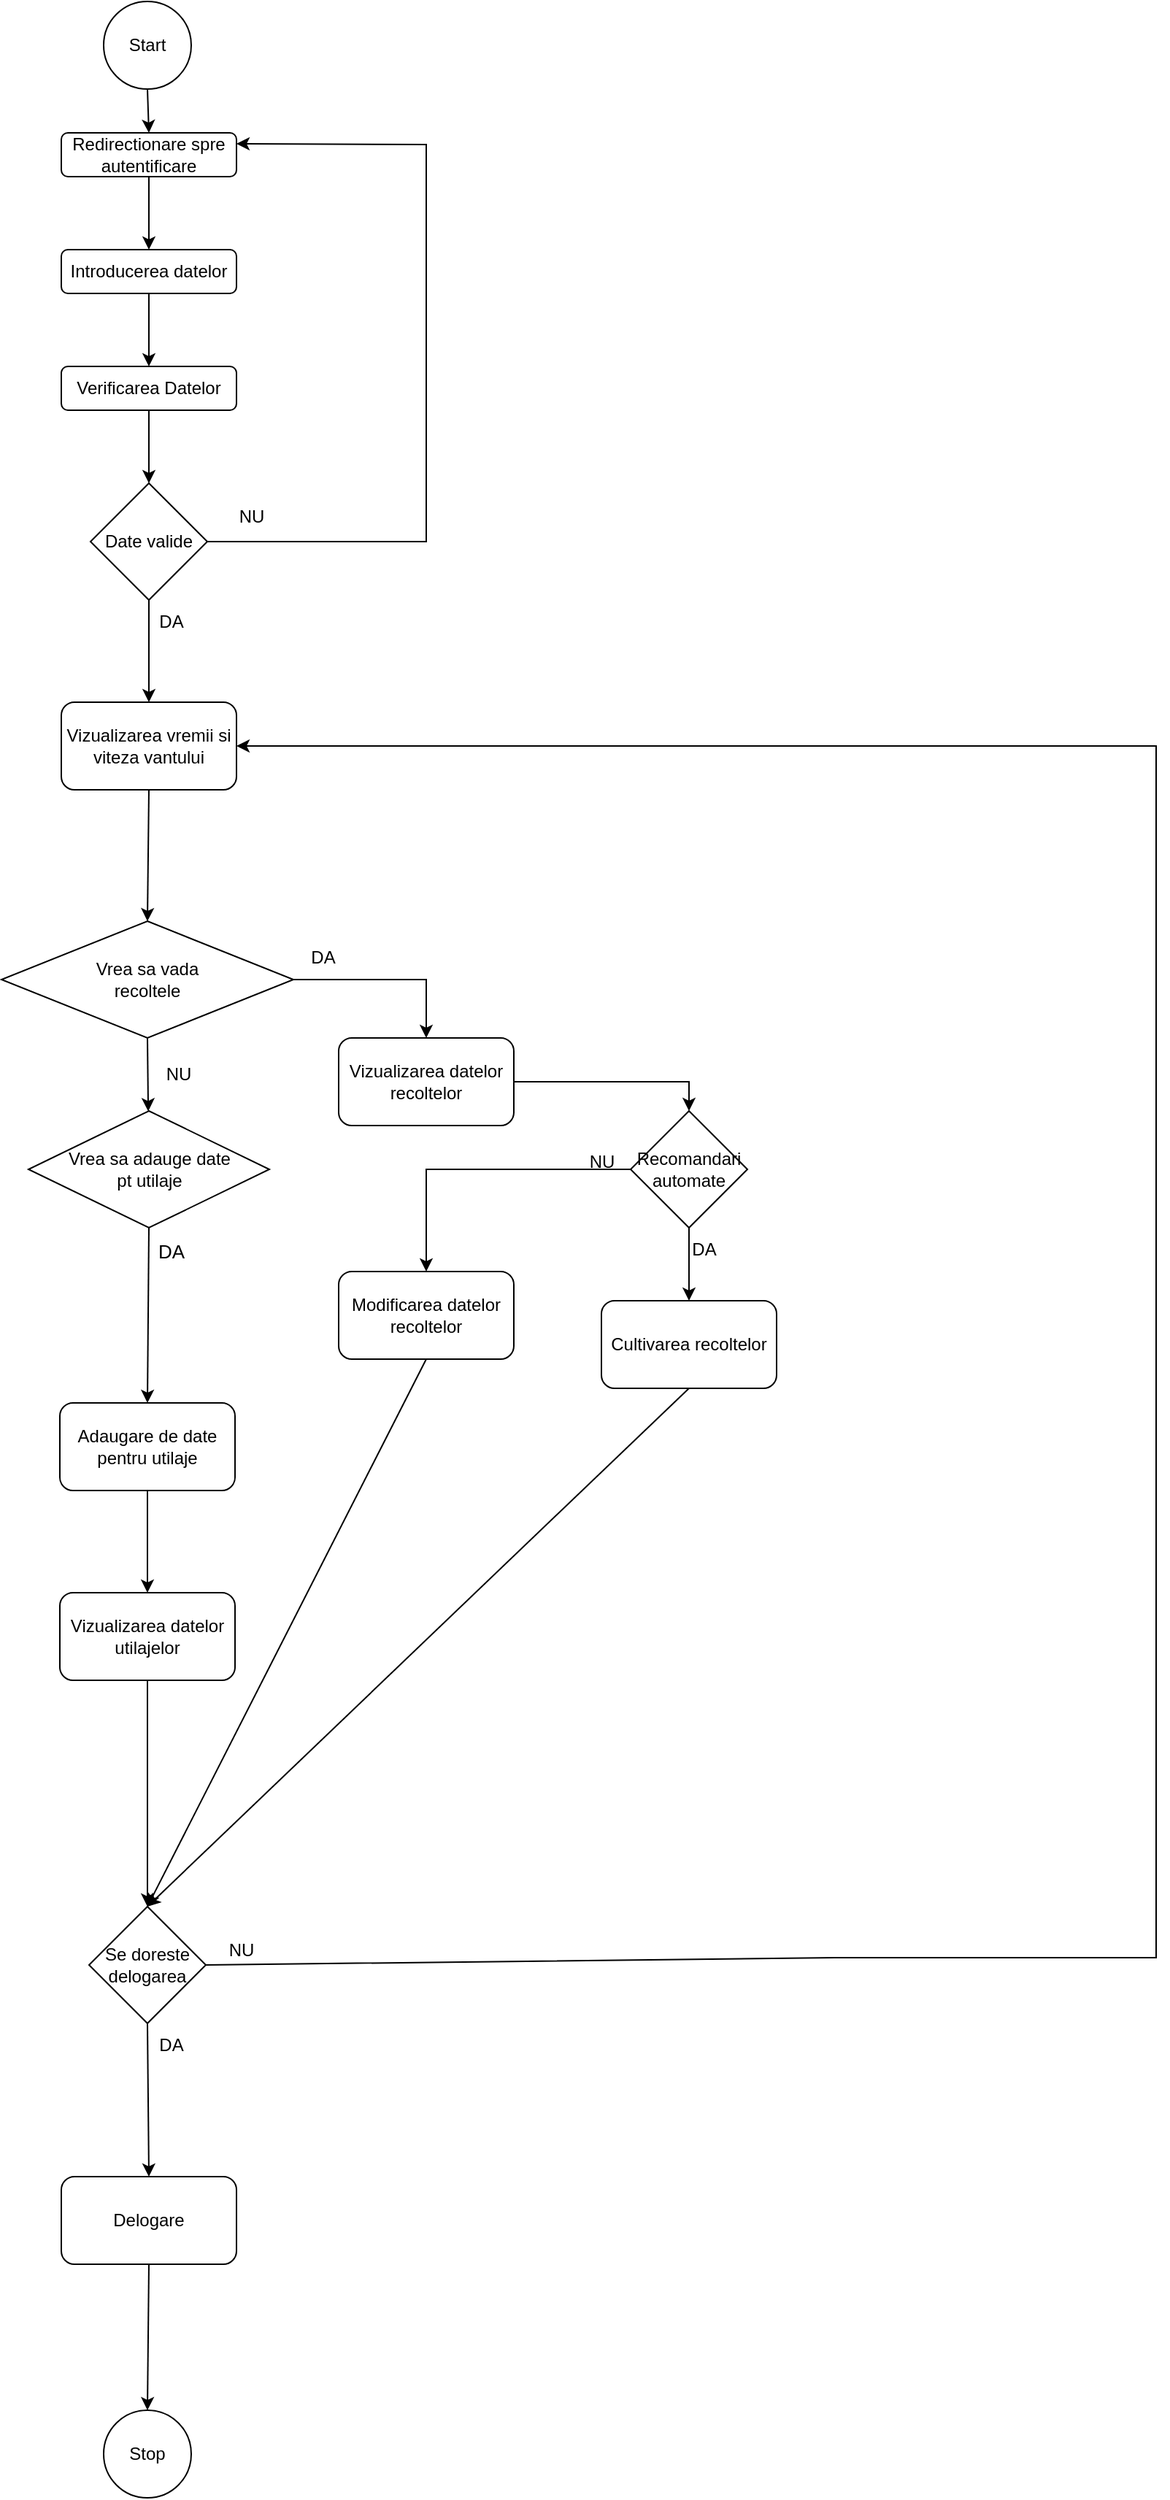<mxfile version="24.2.5" type="device">
  <diagram name="Page-1" id="Z83h0GsUQ1z9eeyrqAWJ">
    <mxGraphModel dx="2484" dy="2772" grid="1" gridSize="10" guides="1" tooltips="1" connect="1" arrows="1" fold="1" page="1" pageScale="1" pageWidth="850" pageHeight="1100" math="0" shadow="0">
      <root>
        <mxCell id="0" />
        <mxCell id="1" parent="0" />
        <mxCell id="EOyBNWd9qAoueUBvzOXu-2" value="Introducerea datelor" style="rounded=1;whiteSpace=wrap;html=1;" parent="1" vertex="1">
          <mxGeometry x="330" y="140" width="120" height="30" as="geometry" />
        </mxCell>
        <mxCell id="EOyBNWd9qAoueUBvzOXu-3" value="" style="endArrow=classic;html=1;rounded=0;exitX=0.5;exitY=1;exitDx=0;exitDy=0;entryX=0.5;entryY=0;entryDx=0;entryDy=0;" parent="1" source="EOyBNWd9qAoueUBvzOXu-2" target="EOyBNWd9qAoueUBvzOXu-4" edge="1">
          <mxGeometry width="50" height="50" relative="1" as="geometry">
            <mxPoint x="400" y="400" as="sourcePoint" />
            <mxPoint x="390" y="220" as="targetPoint" />
          </mxGeometry>
        </mxCell>
        <mxCell id="EOyBNWd9qAoueUBvzOXu-4" value="Verificarea Datelor" style="rounded=1;whiteSpace=wrap;html=1;" parent="1" vertex="1">
          <mxGeometry x="330" y="220" width="120" height="30" as="geometry" />
        </mxCell>
        <mxCell id="EOyBNWd9qAoueUBvzOXu-5" value="Date valide" style="rhombus;whiteSpace=wrap;html=1;" parent="1" vertex="1">
          <mxGeometry x="350" y="300" width="80" height="80" as="geometry" />
        </mxCell>
        <mxCell id="EOyBNWd9qAoueUBvzOXu-6" value="Redirectionare spre&lt;div&gt;autentificare&lt;/div&gt;" style="rounded=1;whiteSpace=wrap;html=1;" parent="1" vertex="1">
          <mxGeometry x="330" y="60" width="120" height="30" as="geometry" />
        </mxCell>
        <mxCell id="EOyBNWd9qAoueUBvzOXu-7" value="" style="endArrow=classic;html=1;rounded=0;exitX=0.5;exitY=1;exitDx=0;exitDy=0;entryX=0.5;entryY=0;entryDx=0;entryDy=0;" parent="1" source="EOyBNWd9qAoueUBvzOXu-6" target="EOyBNWd9qAoueUBvzOXu-2" edge="1">
          <mxGeometry width="50" height="50" relative="1" as="geometry">
            <mxPoint x="400" y="280" as="sourcePoint" />
            <mxPoint x="450" y="230" as="targetPoint" />
          </mxGeometry>
        </mxCell>
        <mxCell id="EOyBNWd9qAoueUBvzOXu-9" value="NU" style="text;html=1;align=center;verticalAlign=middle;resizable=0;points=[];autosize=1;strokeColor=none;fillColor=none;" parent="1" vertex="1">
          <mxGeometry x="440" y="308" width="40" height="30" as="geometry" />
        </mxCell>
        <mxCell id="EOyBNWd9qAoueUBvzOXu-11" value="" style="endArrow=classic;html=1;rounded=0;exitX=0.5;exitY=1;exitDx=0;exitDy=0;entryX=0.5;entryY=0;entryDx=0;entryDy=0;" parent="1" source="EOyBNWd9qAoueUBvzOXu-5" target="EOyBNWd9qAoueUBvzOXu-14" edge="1">
          <mxGeometry width="50" height="50" relative="1" as="geometry">
            <mxPoint x="400" y="280" as="sourcePoint" />
            <mxPoint x="390" y="430" as="targetPoint" />
          </mxGeometry>
        </mxCell>
        <mxCell id="EOyBNWd9qAoueUBvzOXu-12" value="DA" style="text;html=1;align=center;verticalAlign=middle;resizable=0;points=[];autosize=1;strokeColor=none;fillColor=none;" parent="1" vertex="1">
          <mxGeometry x="385" y="380" width="40" height="30" as="geometry" />
        </mxCell>
        <mxCell id="EOyBNWd9qAoueUBvzOXu-13" value="" style="endArrow=classic;html=1;rounded=0;exitX=0.5;exitY=1;exitDx=0;exitDy=0;entryX=0.5;entryY=0;entryDx=0;entryDy=0;" parent="1" source="EOyBNWd9qAoueUBvzOXu-4" target="EOyBNWd9qAoueUBvzOXu-5" edge="1">
          <mxGeometry width="50" height="50" relative="1" as="geometry">
            <mxPoint x="400" y="280" as="sourcePoint" />
            <mxPoint x="450" y="230" as="targetPoint" />
          </mxGeometry>
        </mxCell>
        <mxCell id="EOyBNWd9qAoueUBvzOXu-14" value="Vizualizarea vremii si viteza vantului" style="rounded=1;whiteSpace=wrap;html=1;" parent="1" vertex="1">
          <mxGeometry x="330" y="450" width="120" height="60" as="geometry" />
        </mxCell>
        <mxCell id="EOyBNWd9qAoueUBvzOXu-35" value="Delogare" style="rounded=1;whiteSpace=wrap;html=1;" parent="1" vertex="1">
          <mxGeometry x="330" y="1460" width="120" height="60" as="geometry" />
        </mxCell>
        <mxCell id="EOyBNWd9qAoueUBvzOXu-37" value="Start" style="ellipse;whiteSpace=wrap;html=1;aspect=fixed;" parent="1" vertex="1">
          <mxGeometry x="359" y="-30" width="60" height="60" as="geometry" />
        </mxCell>
        <mxCell id="EOyBNWd9qAoueUBvzOXu-38" value="" style="endArrow=classic;html=1;rounded=0;exitX=1;exitY=0.5;exitDx=0;exitDy=0;entryX=1;entryY=0.25;entryDx=0;entryDy=0;" parent="1" source="EOyBNWd9qAoueUBvzOXu-5" target="EOyBNWd9qAoueUBvzOXu-6" edge="1">
          <mxGeometry width="50" height="50" relative="1" as="geometry">
            <mxPoint x="370" y="110" as="sourcePoint" />
            <mxPoint x="420" y="60" as="targetPoint" />
            <Array as="points">
              <mxPoint x="580" y="340" />
              <mxPoint x="580" y="68" />
            </Array>
          </mxGeometry>
        </mxCell>
        <mxCell id="EOyBNWd9qAoueUBvzOXu-39" value="" style="endArrow=classic;html=1;rounded=0;exitX=0.5;exitY=1;exitDx=0;exitDy=0;entryX=0.5;entryY=0;entryDx=0;entryDy=0;" parent="1" source="EOyBNWd9qAoueUBvzOXu-37" target="EOyBNWd9qAoueUBvzOXu-6" edge="1">
          <mxGeometry width="50" height="50" relative="1" as="geometry">
            <mxPoint x="370" y="340" as="sourcePoint" />
            <mxPoint x="420" y="290" as="targetPoint" />
          </mxGeometry>
        </mxCell>
        <mxCell id="EOyBNWd9qAoueUBvzOXu-42" value="Vizualizarea datelor&lt;div&gt;recoltelor&lt;/div&gt;" style="rounded=1;whiteSpace=wrap;html=1;" parent="1" vertex="1">
          <mxGeometry x="520" y="680" width="120" height="60" as="geometry" />
        </mxCell>
        <mxCell id="EOyBNWd9qAoueUBvzOXu-43" value="Modificarea datelor&lt;div&gt;recoltelor&lt;/div&gt;" style="rounded=1;whiteSpace=wrap;html=1;" parent="1" vertex="1">
          <mxGeometry x="520" y="840" width="120" height="60" as="geometry" />
        </mxCell>
        <mxCell id="EOyBNWd9qAoueUBvzOXu-46" value="Adaugare de date pentru utilaje" style="rounded=1;whiteSpace=wrap;html=1;" parent="1" vertex="1">
          <mxGeometry x="329" y="930" width="120" height="60" as="geometry" />
        </mxCell>
        <mxCell id="EOyBNWd9qAoueUBvzOXu-48" value="Cultivarea recoltelor" style="rounded=1;whiteSpace=wrap;html=1;" parent="1" vertex="1">
          <mxGeometry x="700" y="860" width="120" height="60" as="geometry" />
        </mxCell>
        <mxCell id="EOyBNWd9qAoueUBvzOXu-50" value="Vizualizarea datelor&lt;div&gt;utilajelor&lt;/div&gt;" style="rounded=1;whiteSpace=wrap;html=1;" parent="1" vertex="1">
          <mxGeometry x="329" y="1060" width="120" height="60" as="geometry" />
        </mxCell>
        <mxCell id="EOyBNWd9qAoueUBvzOXu-51" value="" style="endArrow=classic;html=1;rounded=0;exitX=0.5;exitY=1;exitDx=0;exitDy=0;entryX=0.5;entryY=0;entryDx=0;entryDy=0;" parent="1" source="EOyBNWd9qAoueUBvzOXu-46" target="EOyBNWd9qAoueUBvzOXu-50" edge="1">
          <mxGeometry width="50" height="50" relative="1" as="geometry">
            <mxPoint x="419" y="1020" as="sourcePoint" />
            <mxPoint x="469" y="970" as="targetPoint" />
          </mxGeometry>
        </mxCell>
        <mxCell id="EOyBNWd9qAoueUBvzOXu-54" value="" style="endArrow=classic;html=1;rounded=0;exitX=0.5;exitY=1;exitDx=0;exitDy=0;entryX=0.5;entryY=0;entryDx=0;entryDy=0;" parent="1" source="EOyBNWd9qAoueUBvzOXu-14" target="NUYbnAgVMcxnyvrVujLg-6" edge="1">
          <mxGeometry width="50" height="50" relative="1" as="geometry">
            <mxPoint x="480" y="730" as="sourcePoint" />
            <mxPoint x="327.5" y="588" as="targetPoint" />
          </mxGeometry>
        </mxCell>
        <mxCell id="EOyBNWd9qAoueUBvzOXu-56" value="DA" style="text;html=1;align=center;verticalAlign=middle;resizable=0;points=[];autosize=1;strokeColor=none;fillColor=none;" parent="1" vertex="1">
          <mxGeometry x="489" y="610" width="40" height="30" as="geometry" />
        </mxCell>
        <mxCell id="EOyBNWd9qAoueUBvzOXu-60" value="NU" style="text;html=1;align=center;verticalAlign=middle;resizable=0;points=[];autosize=1;strokeColor=none;fillColor=none;" parent="1" vertex="1">
          <mxGeometry x="390" y="690" width="40" height="30" as="geometry" />
        </mxCell>
        <mxCell id="EOyBNWd9qAoueUBvzOXu-65" value="Se doreste&lt;br&gt;delogarea" style="rhombus;whiteSpace=wrap;html=1;" parent="1" vertex="1">
          <mxGeometry x="349" y="1275" width="80" height="80" as="geometry" />
        </mxCell>
        <mxCell id="EOyBNWd9qAoueUBvzOXu-68" value="DA" style="text;html=1;align=center;verticalAlign=middle;resizable=0;points=[];autosize=1;strokeColor=none;fillColor=none;" parent="1" vertex="1">
          <mxGeometry x="385" y="1355" width="40" height="30" as="geometry" />
        </mxCell>
        <mxCell id="EOyBNWd9qAoueUBvzOXu-71" value="" style="endArrow=classic;html=1;rounded=0;exitX=1;exitY=0.5;exitDx=0;exitDy=0;entryX=1;entryY=0.5;entryDx=0;entryDy=0;" parent="1" source="EOyBNWd9qAoueUBvzOXu-65" target="EOyBNWd9qAoueUBvzOXu-14" edge="1">
          <mxGeometry width="50" height="50" relative="1" as="geometry">
            <mxPoint x="720" y="790" as="sourcePoint" />
            <mxPoint x="770" y="740" as="targetPoint" />
            <Array as="points">
              <mxPoint x="860" y="1310" />
              <mxPoint x="1080" y="1310" />
              <mxPoint x="1080" y="1020" />
              <mxPoint x="1080" y="740" />
              <mxPoint x="1080" y="610" />
              <mxPoint x="1080" y="480" />
            </Array>
          </mxGeometry>
        </mxCell>
        <mxCell id="EOyBNWd9qAoueUBvzOXu-72" value="NU" style="text;html=1;align=center;verticalAlign=middle;resizable=0;points=[];autosize=1;strokeColor=none;fillColor=none;" parent="1" vertex="1">
          <mxGeometry x="432.5" y="1290" width="40" height="30" as="geometry" />
        </mxCell>
        <mxCell id="EOyBNWd9qAoueUBvzOXu-75" value="" style="endArrow=classic;html=1;rounded=0;exitX=0.5;exitY=1;exitDx=0;exitDy=0;entryX=0.5;entryY=0;entryDx=0;entryDy=0;" parent="1" source="EOyBNWd9qAoueUBvzOXu-43" target="EOyBNWd9qAoueUBvzOXu-65" edge="1">
          <mxGeometry width="50" height="50" relative="1" as="geometry">
            <mxPoint x="720" y="790" as="sourcePoint" />
            <mxPoint x="740" y="990" as="targetPoint" />
          </mxGeometry>
        </mxCell>
        <mxCell id="EOyBNWd9qAoueUBvzOXu-76" value="" style="endArrow=classic;html=1;rounded=0;exitX=0.5;exitY=1;exitDx=0;exitDy=0;entryX=0.5;entryY=0;entryDx=0;entryDy=0;" parent="1" source="EOyBNWd9qAoueUBvzOXu-50" target="EOyBNWd9qAoueUBvzOXu-65" edge="1">
          <mxGeometry width="50" height="50" relative="1" as="geometry">
            <mxPoint x="709" y="1020" as="sourcePoint" />
            <mxPoint x="759" y="970" as="targetPoint" />
          </mxGeometry>
        </mxCell>
        <mxCell id="EOyBNWd9qAoueUBvzOXu-77" value="" style="endArrow=classic;html=1;rounded=0;exitX=0.5;exitY=1;exitDx=0;exitDy=0;entryX=0.5;entryY=0;entryDx=0;entryDy=0;" parent="1" source="EOyBNWd9qAoueUBvzOXu-48" target="EOyBNWd9qAoueUBvzOXu-65" edge="1">
          <mxGeometry width="50" height="50" relative="1" as="geometry">
            <mxPoint x="710" y="820" as="sourcePoint" />
            <mxPoint x="760" y="770" as="targetPoint" />
          </mxGeometry>
        </mxCell>
        <mxCell id="EOyBNWd9qAoueUBvzOXu-78" value="Recomandari&lt;div&gt;automate&lt;/div&gt;" style="rhombus;whiteSpace=wrap;html=1;" parent="1" vertex="1">
          <mxGeometry x="720" y="730" width="80" height="80" as="geometry" />
        </mxCell>
        <mxCell id="EOyBNWd9qAoueUBvzOXu-79" value="" style="endArrow=classic;html=1;rounded=0;exitX=1;exitY=0.5;exitDx=0;exitDy=0;entryX=0.5;entryY=0;entryDx=0;entryDy=0;" parent="1" source="EOyBNWd9qAoueUBvzOXu-42" target="EOyBNWd9qAoueUBvzOXu-78" edge="1">
          <mxGeometry width="50" height="50" relative="1" as="geometry">
            <mxPoint x="550" y="740" as="sourcePoint" />
            <mxPoint x="600" y="690" as="targetPoint" />
            <Array as="points">
              <mxPoint x="760" y="710" />
            </Array>
          </mxGeometry>
        </mxCell>
        <mxCell id="EOyBNWd9qAoueUBvzOXu-80" value="Stop" style="ellipse;whiteSpace=wrap;html=1;aspect=fixed;" parent="1" vertex="1">
          <mxGeometry x="359" y="1620" width="60" height="60" as="geometry" />
        </mxCell>
        <mxCell id="EOyBNWd9qAoueUBvzOXu-82" value="" style="endArrow=classic;html=1;rounded=0;exitX=0.5;exitY=1;exitDx=0;exitDy=0;entryX=0.5;entryY=0;entryDx=0;entryDy=0;" parent="1" source="EOyBNWd9qAoueUBvzOXu-78" target="EOyBNWd9qAoueUBvzOXu-48" edge="1">
          <mxGeometry width="50" height="50" relative="1" as="geometry">
            <mxPoint x="550" y="810" as="sourcePoint" />
            <mxPoint x="600" y="760" as="targetPoint" />
          </mxGeometry>
        </mxCell>
        <mxCell id="EOyBNWd9qAoueUBvzOXu-83" value="DA" style="text;html=1;align=center;verticalAlign=middle;resizable=0;points=[];autosize=1;strokeColor=none;fillColor=none;" parent="1" vertex="1">
          <mxGeometry x="750" y="810" width="40" height="30" as="geometry" />
        </mxCell>
        <mxCell id="EOyBNWd9qAoueUBvzOXu-84" value="" style="endArrow=classic;html=1;rounded=0;exitX=0;exitY=0.5;exitDx=0;exitDy=0;entryX=0.5;entryY=0;entryDx=0;entryDy=0;" parent="1" source="EOyBNWd9qAoueUBvzOXu-78" target="EOyBNWd9qAoueUBvzOXu-43" edge="1">
          <mxGeometry width="50" height="50" relative="1" as="geometry">
            <mxPoint x="550" y="810" as="sourcePoint" />
            <mxPoint x="600" y="760" as="targetPoint" />
            <Array as="points">
              <mxPoint x="580" y="770" />
            </Array>
          </mxGeometry>
        </mxCell>
        <mxCell id="EOyBNWd9qAoueUBvzOXu-85" value="NU" style="text;html=1;align=center;verticalAlign=middle;resizable=0;points=[];autosize=1;strokeColor=none;fillColor=none;" parent="1" vertex="1">
          <mxGeometry x="680" y="750" width="40" height="30" as="geometry" />
        </mxCell>
        <mxCell id="NUYbnAgVMcxnyvrVujLg-4" value="" style="endArrow=classic;html=1;rounded=0;entryX=0.5;entryY=0;entryDx=0;entryDy=0;exitX=0.5;exitY=1;exitDx=0;exitDy=0;" edge="1" parent="1" source="NUYbnAgVMcxnyvrVujLg-7" target="EOyBNWd9qAoueUBvzOXu-46">
          <mxGeometry width="50" height="50" relative="1" as="geometry">
            <mxPoint x="390" y="850" as="sourcePoint" />
            <mxPoint x="400" y="800" as="targetPoint" />
          </mxGeometry>
        </mxCell>
        <mxCell id="NUYbnAgVMcxnyvrVujLg-5" value="&lt;font style=&quot;font-size: 13px;&quot;&gt;DA&lt;/font&gt;" style="text;html=1;align=center;verticalAlign=middle;resizable=0;points=[];autosize=1;strokeColor=none;fillColor=none;fontSize=16;" vertex="1" parent="1">
          <mxGeometry x="385" y="810" width="40" height="30" as="geometry" />
        </mxCell>
        <mxCell id="NUYbnAgVMcxnyvrVujLg-6" value="Vrea sa vada&lt;div&gt;recoltele&lt;/div&gt;" style="rhombus;whiteSpace=wrap;html=1;" vertex="1" parent="1">
          <mxGeometry x="289" y="600" width="200" height="80" as="geometry" />
        </mxCell>
        <mxCell id="NUYbnAgVMcxnyvrVujLg-7" value="Vrea sa adauge date&lt;div&gt;pt utilaje&lt;/div&gt;" style="rhombus;whiteSpace=wrap;html=1;" vertex="1" parent="1">
          <mxGeometry x="307.5" y="730" width="165" height="80" as="geometry" />
        </mxCell>
        <mxCell id="NUYbnAgVMcxnyvrVujLg-8" value="" style="endArrow=classic;html=1;rounded=0;exitX=0.5;exitY=1;exitDx=0;exitDy=0;" edge="1" parent="1" source="NUYbnAgVMcxnyvrVujLg-6" target="NUYbnAgVMcxnyvrVujLg-7">
          <mxGeometry width="50" height="50" relative="1" as="geometry">
            <mxPoint x="400" y="580" as="sourcePoint" />
            <mxPoint x="399" y="610" as="targetPoint" />
          </mxGeometry>
        </mxCell>
        <mxCell id="NUYbnAgVMcxnyvrVujLg-12" value="" style="endArrow=classic;html=1;rounded=0;exitX=1;exitY=0.5;exitDx=0;exitDy=0;entryX=0.5;entryY=0;entryDx=0;entryDy=0;" edge="1" parent="1" source="NUYbnAgVMcxnyvrVujLg-6" target="EOyBNWd9qAoueUBvzOXu-42">
          <mxGeometry width="50" height="50" relative="1" as="geometry">
            <mxPoint x="400" y="520" as="sourcePoint" />
            <mxPoint x="399" y="610" as="targetPoint" />
            <Array as="points">
              <mxPoint x="580" y="640" />
            </Array>
          </mxGeometry>
        </mxCell>
        <mxCell id="NUYbnAgVMcxnyvrVujLg-13" value="" style="endArrow=classic;html=1;rounded=0;exitX=0.5;exitY=1;exitDx=0;exitDy=0;entryX=0.5;entryY=0;entryDx=0;entryDy=0;" edge="1" parent="1" source="EOyBNWd9qAoueUBvzOXu-65" target="EOyBNWd9qAoueUBvzOXu-35">
          <mxGeometry width="50" height="50" relative="1" as="geometry">
            <mxPoint x="399" y="1000" as="sourcePoint" />
            <mxPoint x="399" y="1070" as="targetPoint" />
          </mxGeometry>
        </mxCell>
        <mxCell id="NUYbnAgVMcxnyvrVujLg-14" value="" style="endArrow=classic;html=1;rounded=0;exitX=0.5;exitY=1;exitDx=0;exitDy=0;entryX=0.5;entryY=0;entryDx=0;entryDy=0;" edge="1" parent="1" source="EOyBNWd9qAoueUBvzOXu-35" target="EOyBNWd9qAoueUBvzOXu-80">
          <mxGeometry width="50" height="50" relative="1" as="geometry">
            <mxPoint x="399" y="1365" as="sourcePoint" />
            <mxPoint x="400" y="1470" as="targetPoint" />
          </mxGeometry>
        </mxCell>
      </root>
    </mxGraphModel>
  </diagram>
</mxfile>
